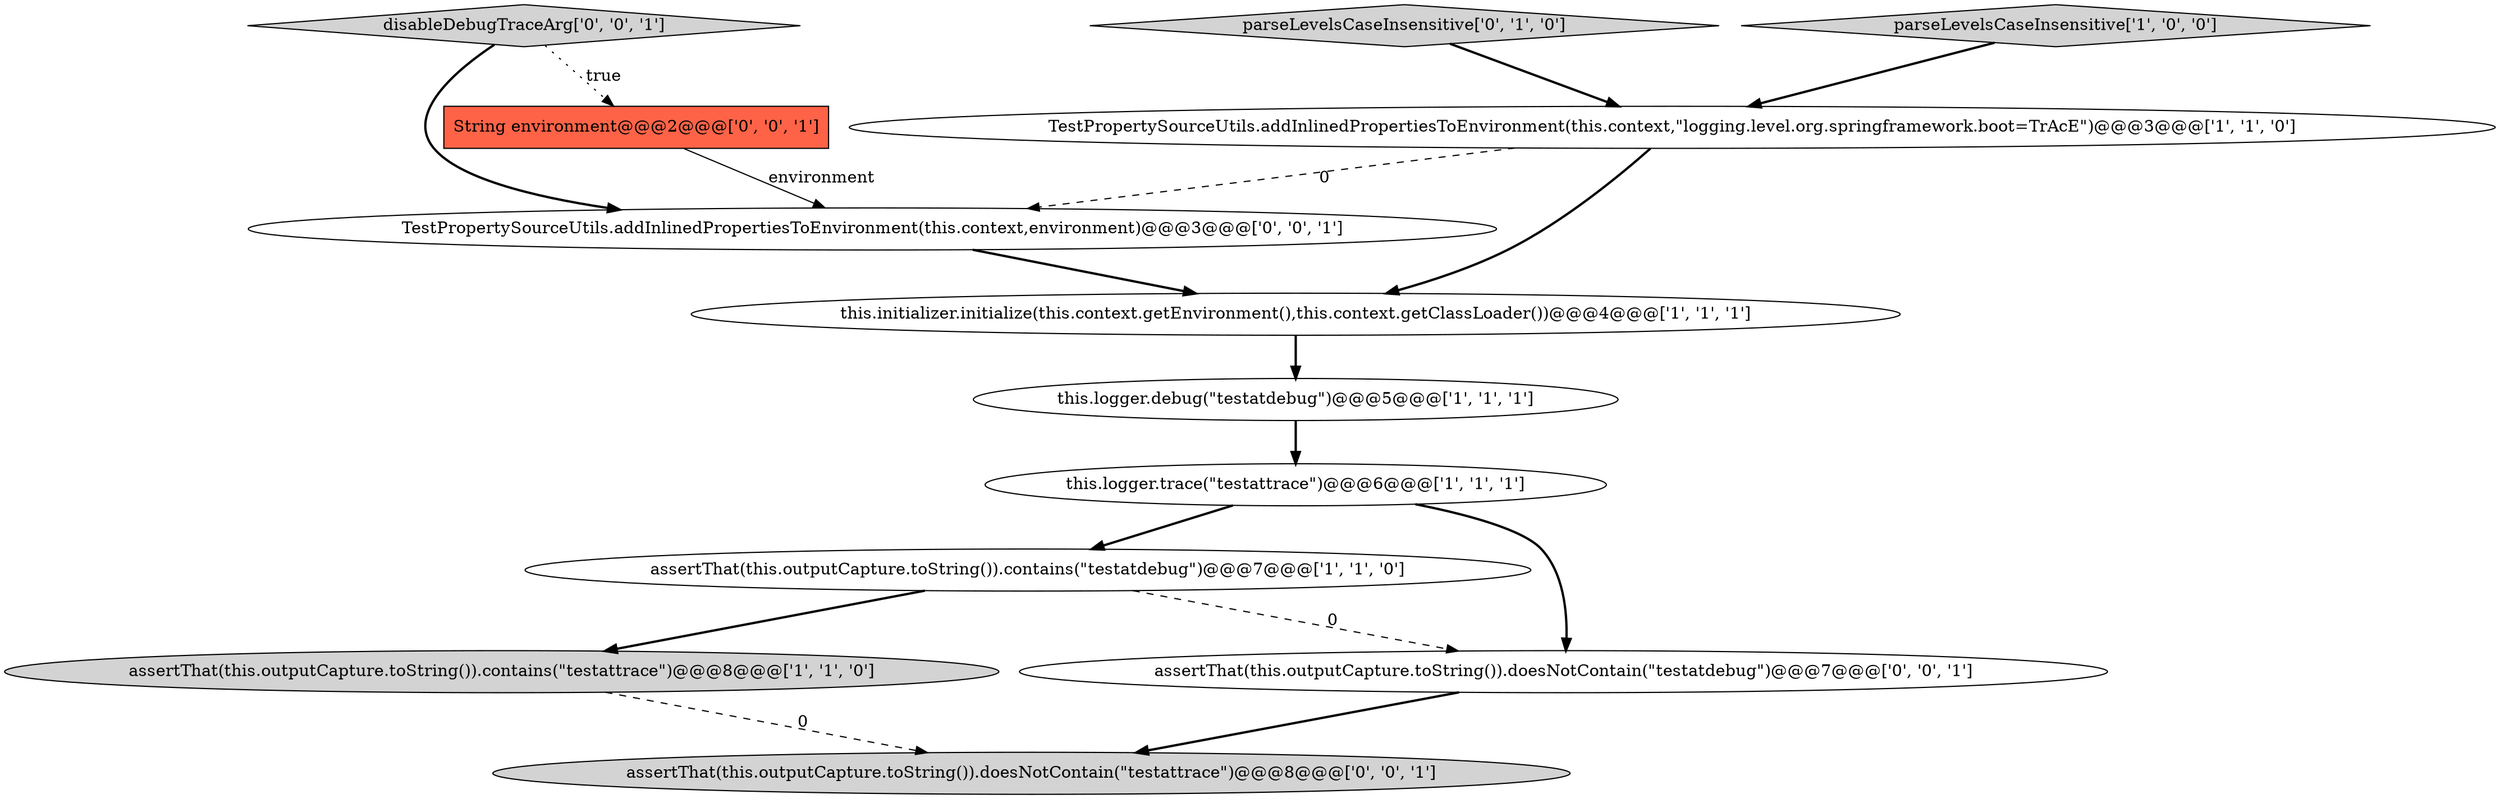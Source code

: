 digraph {
11 [style = filled, label = "disableDebugTraceArg['0', '0', '1']", fillcolor = lightgray, shape = diamond image = "AAA0AAABBB3BBB"];
8 [style = filled, label = "TestPropertySourceUtils.addInlinedPropertiesToEnvironment(this.context,environment)@@@3@@@['0', '0', '1']", fillcolor = white, shape = ellipse image = "AAA0AAABBB3BBB"];
0 [style = filled, label = "TestPropertySourceUtils.addInlinedPropertiesToEnvironment(this.context,\"logging.level.org.springframework.boot=TrAcE\")@@@3@@@['1', '1', '0']", fillcolor = white, shape = ellipse image = "AAA0AAABBB1BBB"];
4 [style = filled, label = "assertThat(this.outputCapture.toString()).contains(\"testatdebug\")@@@7@@@['1', '1', '0']", fillcolor = white, shape = ellipse image = "AAA0AAABBB1BBB"];
10 [style = filled, label = "assertThat(this.outputCapture.toString()).doesNotContain(\"testatdebug\")@@@7@@@['0', '0', '1']", fillcolor = white, shape = ellipse image = "AAA0AAABBB3BBB"];
12 [style = filled, label = "assertThat(this.outputCapture.toString()).doesNotContain(\"testattrace\")@@@8@@@['0', '0', '1']", fillcolor = lightgray, shape = ellipse image = "AAA0AAABBB3BBB"];
7 [style = filled, label = "parseLevelsCaseInsensitive['0', '1', '0']", fillcolor = lightgray, shape = diamond image = "AAA0AAABBB2BBB"];
9 [style = filled, label = "String environment@@@2@@@['0', '0', '1']", fillcolor = tomato, shape = box image = "AAA0AAABBB3BBB"];
2 [style = filled, label = "this.initializer.initialize(this.context.getEnvironment(),this.context.getClassLoader())@@@4@@@['1', '1', '1']", fillcolor = white, shape = ellipse image = "AAA0AAABBB1BBB"];
5 [style = filled, label = "this.logger.debug(\"testatdebug\")@@@5@@@['1', '1', '1']", fillcolor = white, shape = ellipse image = "AAA0AAABBB1BBB"];
3 [style = filled, label = "this.logger.trace(\"testattrace\")@@@6@@@['1', '1', '1']", fillcolor = white, shape = ellipse image = "AAA0AAABBB1BBB"];
1 [style = filled, label = "parseLevelsCaseInsensitive['1', '0', '0']", fillcolor = lightgray, shape = diamond image = "AAA0AAABBB1BBB"];
6 [style = filled, label = "assertThat(this.outputCapture.toString()).contains(\"testattrace\")@@@8@@@['1', '1', '0']", fillcolor = lightgray, shape = ellipse image = "AAA0AAABBB1BBB"];
4->10 [style = dashed, label="0"];
11->9 [style = dotted, label="true"];
4->6 [style = bold, label=""];
3->10 [style = bold, label=""];
5->3 [style = bold, label=""];
8->2 [style = bold, label=""];
6->12 [style = dashed, label="0"];
0->2 [style = bold, label=""];
11->8 [style = bold, label=""];
7->0 [style = bold, label=""];
0->8 [style = dashed, label="0"];
3->4 [style = bold, label=""];
9->8 [style = solid, label="environment"];
2->5 [style = bold, label=""];
1->0 [style = bold, label=""];
10->12 [style = bold, label=""];
}

